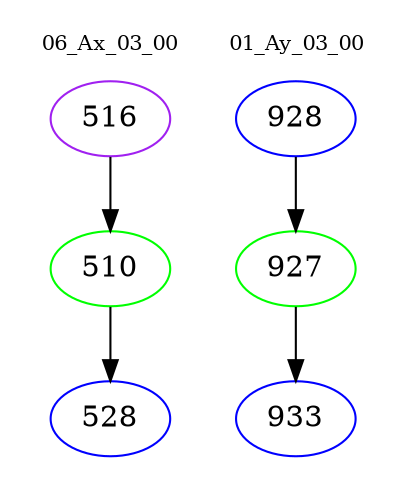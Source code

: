 digraph{
subgraph cluster_0 {
color = white
label = "06_Ax_03_00";
fontsize=10;
T0_516 [label="516", color="purple"]
T0_516 -> T0_510 [color="black"]
T0_510 [label="510", color="green"]
T0_510 -> T0_528 [color="black"]
T0_528 [label="528", color="blue"]
}
subgraph cluster_1 {
color = white
label = "01_Ay_03_00";
fontsize=10;
T1_928 [label="928", color="blue"]
T1_928 -> T1_927 [color="black"]
T1_927 [label="927", color="green"]
T1_927 -> T1_933 [color="black"]
T1_933 [label="933", color="blue"]
}
}

